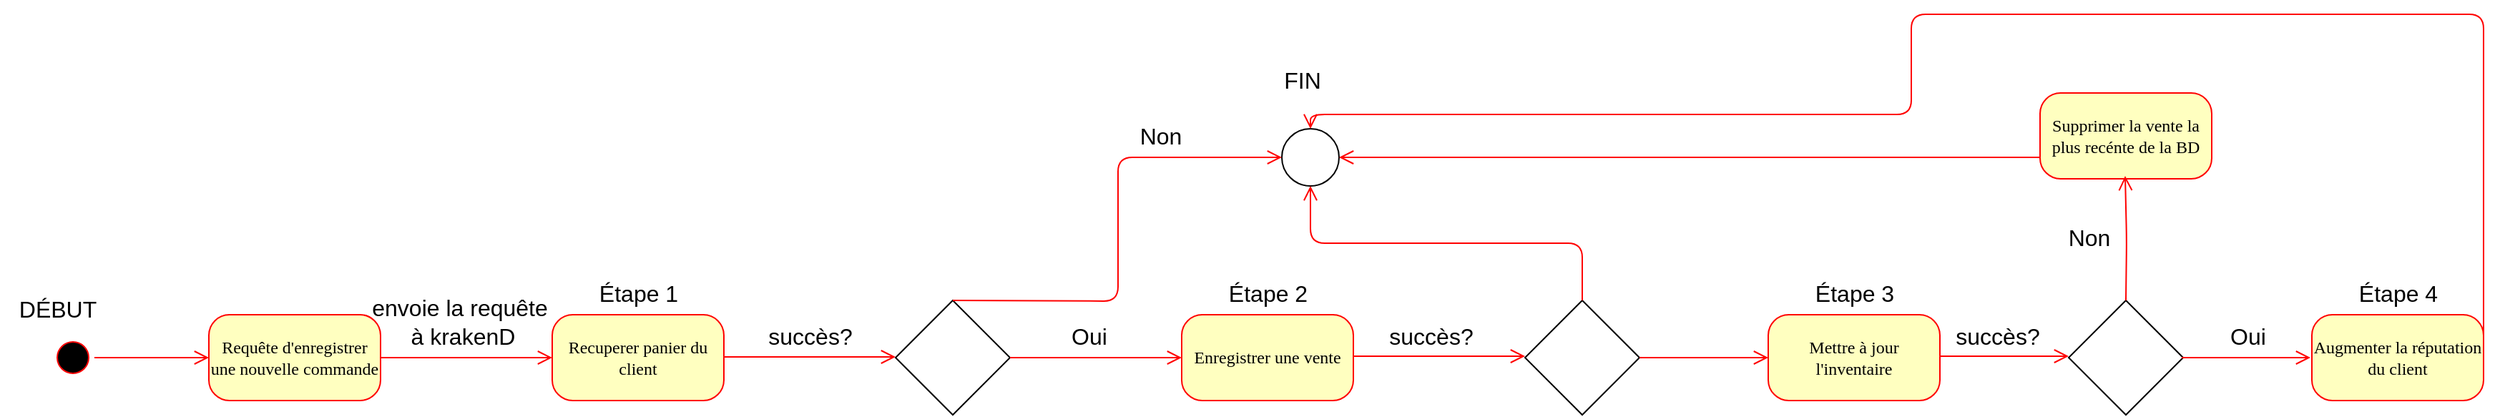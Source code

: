 <mxfile version="28.0.7">
  <diagram name="Page-1" id="58cdce13-f638-feb5-8d6f-7d28b1aa9fa0">
    <mxGraphModel dx="1665" dy="1659" grid="1" gridSize="10" guides="1" tooltips="1" connect="1" arrows="1" fold="1" page="1" pageScale="1" pageWidth="1100" pageHeight="850" background="none" math="0" shadow="0">
      <root>
        <mxCell id="0" />
        <mxCell id="1" parent="0" />
        <mxCell id="382b91b5511bd0f7-1" value="" style="ellipse;html=1;shape=startState;fillColor=#000000;strokeColor=#ff0000;rounded=1;shadow=0;comic=0;labelBackgroundColor=none;fontFamily=Verdana;fontSize=12;fontColor=#000000;align=center;direction=south;" parent="1" vertex="1">
          <mxGeometry x="130" y="135" width="30" height="30" as="geometry" />
        </mxCell>
        <mxCell id="382b91b5511bd0f7-9" value="Requête d&#39;enregistrer une nouvelle commande" style="rounded=1;whiteSpace=wrap;html=1;arcSize=24;fillColor=#ffffc0;strokeColor=#ff0000;shadow=0;comic=0;labelBackgroundColor=none;fontFamily=Verdana;fontSize=12;fontColor=#000000;align=center;" parent="1" vertex="1">
          <mxGeometry x="240" y="120" width="120" height="60" as="geometry" />
        </mxCell>
        <mxCell id="2a3bc250acf0617d-9" style="edgeStyle=orthogonalEdgeStyle;html=1;labelBackgroundColor=none;endArrow=open;endSize=8;strokeColor=#ff0000;fontFamily=Verdana;fontSize=12;align=left;entryX=0;entryY=0.5;entryDx=0;entryDy=0;" parent="1" source="382b91b5511bd0f7-1" target="382b91b5511bd0f7-9" edge="1">
          <mxGeometry relative="1" as="geometry">
            <mxPoint x="240" y="150" as="targetPoint" />
          </mxGeometry>
        </mxCell>
        <mxCell id="inMr3Kb3RCPeifZi25pe-1" value="Recuperer panier du client" style="rounded=1;whiteSpace=wrap;html=1;arcSize=24;fillColor=#ffffc0;strokeColor=#ff0000;shadow=0;comic=0;labelBackgroundColor=none;fontFamily=Verdana;fontSize=12;fontColor=#000000;align=center;" vertex="1" parent="1">
          <mxGeometry x="480" y="120" width="120" height="60" as="geometry" />
        </mxCell>
        <mxCell id="inMr3Kb3RCPeifZi25pe-2" value="" style="rhombus;whiteSpace=wrap;html=1;" vertex="1" parent="1">
          <mxGeometry x="720" y="110" width="80" height="80" as="geometry" />
        </mxCell>
        <mxCell id="inMr3Kb3RCPeifZi25pe-3" style="edgeStyle=orthogonalEdgeStyle;html=1;labelBackgroundColor=none;endArrow=open;endSize=8;strokeColor=#ff0000;fontFamily=Verdana;fontSize=12;align=left;entryX=0;entryY=0.5;entryDx=0;entryDy=0;exitX=1;exitY=0.5;exitDx=0;exitDy=0;" edge="1" parent="1" source="382b91b5511bd0f7-9" target="inMr3Kb3RCPeifZi25pe-1">
          <mxGeometry relative="1" as="geometry">
            <mxPoint x="450" y="250" as="sourcePoint" />
            <mxPoint x="530" y="250" as="targetPoint" />
          </mxGeometry>
        </mxCell>
        <mxCell id="inMr3Kb3RCPeifZi25pe-4" style="edgeStyle=orthogonalEdgeStyle;html=1;labelBackgroundColor=none;endArrow=open;endSize=8;strokeColor=#ff0000;fontFamily=Verdana;fontSize=12;align=left;entryX=0;entryY=0.5;entryDx=0;entryDy=0;exitX=1;exitY=0.5;exitDx=0;exitDy=0;" edge="1" parent="1">
          <mxGeometry relative="1" as="geometry">
            <mxPoint x="600" y="149.5" as="sourcePoint" />
            <mxPoint x="720" y="149.5" as="targetPoint" />
          </mxGeometry>
        </mxCell>
        <mxCell id="inMr3Kb3RCPeifZi25pe-5" value="Étape 1" style="text;html=1;align=center;verticalAlign=middle;resizable=0;points=[];autosize=1;strokeColor=none;fillColor=none;fontSize=16;" vertex="1" parent="1">
          <mxGeometry x="500" y="90" width="80" height="30" as="geometry" />
        </mxCell>
        <mxCell id="inMr3Kb3RCPeifZi25pe-6" value="envoie la requête&lt;div&gt;&amp;nbsp;à krakenD&lt;/div&gt;" style="text;html=1;align=center;verticalAlign=middle;resizable=0;points=[];autosize=1;strokeColor=none;fillColor=none;fontSize=16;" vertex="1" parent="1">
          <mxGeometry x="340" y="100" width="150" height="50" as="geometry" />
        </mxCell>
        <mxCell id="inMr3Kb3RCPeifZi25pe-7" value="succès?" style="text;html=1;align=center;verticalAlign=middle;resizable=0;points=[];autosize=1;strokeColor=none;fillColor=none;fontSize=16;" vertex="1" parent="1">
          <mxGeometry x="620" y="120" width="80" height="30" as="geometry" />
        </mxCell>
        <mxCell id="inMr3Kb3RCPeifZi25pe-8" value="" style="verticalLabelPosition=bottom;shadow=0;dashed=0;align=center;html=1;verticalAlign=top;strokeWidth=1;shape=ellipse;" vertex="1" parent="1">
          <mxGeometry x="990" y="-10" width="40" height="40" as="geometry" />
        </mxCell>
        <mxCell id="inMr3Kb3RCPeifZi25pe-11" value="" style="group" vertex="1" connectable="0" parent="1">
          <mxGeometry x="760" y="23" width="89" height="90" as="geometry" />
        </mxCell>
        <mxCell id="inMr3Kb3RCPeifZi25pe-9" style="edgeStyle=orthogonalEdgeStyle;html=1;labelBackgroundColor=none;endArrow=open;endSize=8;strokeColor=#ff0000;fontFamily=Verdana;fontSize=12;align=left;entryX=0;entryY=0.5;entryDx=0;entryDy=0;exitX=1;exitY=0.5;exitDx=0;exitDy=0;" edge="1" parent="inMr3Kb3RCPeifZi25pe-11" target="inMr3Kb3RCPeifZi25pe-8">
          <mxGeometry relative="1" as="geometry">
            <mxPoint y="87" as="sourcePoint" />
            <mxPoint x="89.748" y="87" as="targetPoint" />
          </mxGeometry>
        </mxCell>
        <mxCell id="inMr3Kb3RCPeifZi25pe-12" style="edgeStyle=orthogonalEdgeStyle;html=1;labelBackgroundColor=none;endArrow=open;endSize=8;strokeColor=#ff0000;fontFamily=Verdana;fontSize=12;align=left;entryX=0;entryY=0.5;entryDx=0;entryDy=0;exitX=1;exitY=0.5;exitDx=0;exitDy=0;" edge="1" parent="1">
          <mxGeometry relative="1" as="geometry">
            <mxPoint x="800" y="150" as="sourcePoint" />
            <mxPoint x="920" y="150" as="targetPoint" />
          </mxGeometry>
        </mxCell>
        <mxCell id="inMr3Kb3RCPeifZi25pe-10" value="Non" style="text;html=1;align=center;verticalAlign=middle;resizable=0;points=[];autosize=1;strokeColor=none;fillColor=none;fontSize=16;" vertex="1" parent="1">
          <mxGeometry x="880" y="-20" width="50" height="30" as="geometry" />
        </mxCell>
        <mxCell id="inMr3Kb3RCPeifZi25pe-13" value="Oui" style="text;html=1;align=center;verticalAlign=middle;resizable=0;points=[];autosize=1;strokeColor=none;fillColor=none;fontSize=16;" vertex="1" parent="1">
          <mxGeometry x="830" y="120" width="50" height="30" as="geometry" />
        </mxCell>
        <mxCell id="inMr3Kb3RCPeifZi25pe-14" value="Enregistrer une vente" style="rounded=1;whiteSpace=wrap;html=1;arcSize=24;fillColor=#ffffc0;strokeColor=#ff0000;shadow=0;comic=0;labelBackgroundColor=none;fontFamily=Verdana;fontSize=12;fontColor=#000000;align=center;" vertex="1" parent="1">
          <mxGeometry x="920" y="120" width="120" height="60" as="geometry" />
        </mxCell>
        <mxCell id="inMr3Kb3RCPeifZi25pe-15" value="" style="rhombus;whiteSpace=wrap;html=1;" vertex="1" parent="1">
          <mxGeometry x="1160" y="110" width="80" height="80" as="geometry" />
        </mxCell>
        <mxCell id="inMr3Kb3RCPeifZi25pe-16" style="edgeStyle=orthogonalEdgeStyle;html=1;labelBackgroundColor=none;endArrow=open;endSize=8;strokeColor=#ff0000;fontFamily=Verdana;fontSize=12;align=left;entryX=0;entryY=0.5;entryDx=0;entryDy=0;exitX=1;exitY=0.5;exitDx=0;exitDy=0;" edge="1" parent="1">
          <mxGeometry relative="1" as="geometry">
            <mxPoint x="1040" y="149" as="sourcePoint" />
            <mxPoint x="1160" y="149" as="targetPoint" />
          </mxGeometry>
        </mxCell>
        <mxCell id="inMr3Kb3RCPeifZi25pe-17" value="succès?" style="text;html=1;align=center;verticalAlign=middle;resizable=0;points=[];autosize=1;strokeColor=none;fillColor=none;fontSize=16;" vertex="1" parent="1">
          <mxGeometry x="1054" y="120" width="80" height="30" as="geometry" />
        </mxCell>
        <mxCell id="inMr3Kb3RCPeifZi25pe-18" value="Étape 2" style="text;html=1;align=center;verticalAlign=middle;resizable=0;points=[];autosize=1;strokeColor=none;fillColor=none;fontSize=16;" vertex="1" parent="1">
          <mxGeometry x="940" y="90" width="80" height="30" as="geometry" />
        </mxCell>
        <mxCell id="inMr3Kb3RCPeifZi25pe-19" style="edgeStyle=orthogonalEdgeStyle;html=1;labelBackgroundColor=none;endArrow=open;endSize=8;strokeColor=#ff0000;fontFamily=Verdana;fontSize=12;align=left;entryX=0;entryY=0.5;entryDx=0;entryDy=0;exitX=1;exitY=0.5;exitDx=0;exitDy=0;" edge="1" parent="1" source="inMr3Kb3RCPeifZi25pe-15">
          <mxGeometry relative="1" as="geometry">
            <mxPoint x="1250" y="150" as="sourcePoint" />
            <mxPoint x="1330" y="150" as="targetPoint" />
          </mxGeometry>
        </mxCell>
        <mxCell id="inMr3Kb3RCPeifZi25pe-20" value="Mettre à jour l&#39;inventaire" style="rounded=1;whiteSpace=wrap;html=1;arcSize=24;fillColor=#ffffc0;strokeColor=#ff0000;shadow=0;comic=0;labelBackgroundColor=none;fontFamily=Verdana;fontSize=12;fontColor=#000000;align=center;" vertex="1" parent="1">
          <mxGeometry x="1330" y="120" width="120" height="60" as="geometry" />
        </mxCell>
        <mxCell id="inMr3Kb3RCPeifZi25pe-21" value="Étape 3" style="text;html=1;align=center;verticalAlign=middle;resizable=0;points=[];autosize=1;strokeColor=none;fillColor=none;fontSize=16;" vertex="1" parent="1">
          <mxGeometry x="1350" y="90" width="80" height="30" as="geometry" />
        </mxCell>
        <mxCell id="inMr3Kb3RCPeifZi25pe-22" style="edgeStyle=orthogonalEdgeStyle;html=1;labelBackgroundColor=none;endArrow=open;endSize=8;strokeColor=#ff0000;fontFamily=Verdana;fontSize=12;align=left;entryX=0.5;entryY=1;entryDx=0;entryDy=0;exitX=0.5;exitY=0;exitDx=0;exitDy=0;" edge="1" parent="1" source="inMr3Kb3RCPeifZi25pe-15" target="inMr3Kb3RCPeifZi25pe-8">
          <mxGeometry relative="1" as="geometry">
            <mxPoint x="1200" y="310" as="sourcePoint" />
            <mxPoint x="1290" y="310" as="targetPoint" />
          </mxGeometry>
        </mxCell>
        <mxCell id="inMr3Kb3RCPeifZi25pe-23" value="" style="rhombus;whiteSpace=wrap;html=1;" vertex="1" parent="1">
          <mxGeometry x="1540" y="110" width="80" height="80" as="geometry" />
        </mxCell>
        <mxCell id="inMr3Kb3RCPeifZi25pe-24" style="edgeStyle=orthogonalEdgeStyle;html=1;labelBackgroundColor=none;endArrow=open;endSize=8;strokeColor=#ff0000;fontFamily=Verdana;fontSize=12;align=left;entryX=0;entryY=0.5;entryDx=0;entryDy=0;exitX=1;exitY=0.5;exitDx=0;exitDy=0;" edge="1" parent="1">
          <mxGeometry relative="1" as="geometry">
            <mxPoint x="1450" y="149" as="sourcePoint" />
            <mxPoint x="1540" y="149" as="targetPoint" />
          </mxGeometry>
        </mxCell>
        <mxCell id="inMr3Kb3RCPeifZi25pe-25" value="succès?" style="text;html=1;align=center;verticalAlign=middle;resizable=0;points=[];autosize=1;strokeColor=none;fillColor=none;fontSize=16;" vertex="1" parent="1">
          <mxGeometry x="1450" y="120" width="80" height="30" as="geometry" />
        </mxCell>
        <mxCell id="inMr3Kb3RCPeifZi25pe-26" value="Supprimer la vente la plus recénte de la BD" style="rounded=1;whiteSpace=wrap;html=1;arcSize=24;fillColor=#ffffc0;strokeColor=#ff0000;shadow=0;comic=0;labelBackgroundColor=none;fontFamily=Verdana;fontSize=12;fontColor=#000000;align=center;" vertex="1" parent="1">
          <mxGeometry x="1520" y="-35" width="120" height="60" as="geometry" />
        </mxCell>
        <mxCell id="inMr3Kb3RCPeifZi25pe-27" style="edgeStyle=orthogonalEdgeStyle;html=1;labelBackgroundColor=none;endArrow=open;endSize=8;strokeColor=#ff0000;fontFamily=Verdana;fontSize=12;align=left;" edge="1" parent="1">
          <mxGeometry relative="1" as="geometry">
            <mxPoint x="1580" y="110" as="sourcePoint" />
            <mxPoint x="1579.5" y="23" as="targetPoint" />
          </mxGeometry>
        </mxCell>
        <mxCell id="inMr3Kb3RCPeifZi25pe-28" value="Non" style="text;html=1;align=center;verticalAlign=middle;resizable=0;points=[];autosize=1;strokeColor=none;fillColor=none;fontSize=16;" vertex="1" parent="1">
          <mxGeometry x="1529" y="51" width="50" height="30" as="geometry" />
        </mxCell>
        <mxCell id="inMr3Kb3RCPeifZi25pe-29" style="edgeStyle=orthogonalEdgeStyle;html=1;labelBackgroundColor=none;endArrow=open;endSize=8;strokeColor=#ff0000;fontFamily=Verdana;fontSize=12;align=left;entryX=1;entryY=0.5;entryDx=0;entryDy=0;exitX=0;exitY=0.75;exitDx=0;exitDy=0;" edge="1" parent="1" source="inMr3Kb3RCPeifZi25pe-26" target="inMr3Kb3RCPeifZi25pe-8">
          <mxGeometry relative="1" as="geometry">
            <mxPoint x="1230" y="-70" as="sourcePoint" />
            <mxPoint x="1350" y="-70" as="targetPoint" />
          </mxGeometry>
        </mxCell>
        <mxCell id="inMr3Kb3RCPeifZi25pe-30" style="edgeStyle=orthogonalEdgeStyle;html=1;labelBackgroundColor=none;endArrow=open;endSize=8;strokeColor=#ff0000;fontFamily=Verdana;fontSize=12;align=left;entryX=0;entryY=0.5;entryDx=0;entryDy=0;exitX=1;exitY=0.5;exitDx=0;exitDy=0;" edge="1" parent="1">
          <mxGeometry relative="1" as="geometry">
            <mxPoint x="1619" y="150" as="sourcePoint" />
            <mxPoint x="1709" y="150" as="targetPoint" />
          </mxGeometry>
        </mxCell>
        <mxCell id="inMr3Kb3RCPeifZi25pe-31" value="Oui" style="text;html=1;align=center;verticalAlign=middle;resizable=0;points=[];autosize=1;strokeColor=none;fillColor=none;fontSize=16;" vertex="1" parent="1">
          <mxGeometry x="1640" y="120" width="50" height="30" as="geometry" />
        </mxCell>
        <mxCell id="inMr3Kb3RCPeifZi25pe-32" value="Augmenter la réputation du client" style="rounded=1;whiteSpace=wrap;html=1;arcSize=24;fillColor=#ffffc0;strokeColor=#ff0000;shadow=0;comic=0;labelBackgroundColor=none;fontFamily=Verdana;fontSize=12;fontColor=#000000;align=center;" vertex="1" parent="1">
          <mxGeometry x="1710" y="120" width="120" height="60" as="geometry" />
        </mxCell>
        <mxCell id="inMr3Kb3RCPeifZi25pe-33" value="Étape 4" style="text;html=1;align=center;verticalAlign=middle;resizable=0;points=[];autosize=1;strokeColor=none;fillColor=none;fontSize=16;" vertex="1" parent="1">
          <mxGeometry x="1730" y="90" width="80" height="30" as="geometry" />
        </mxCell>
        <mxCell id="inMr3Kb3RCPeifZi25pe-34" style="edgeStyle=orthogonalEdgeStyle;html=1;labelBackgroundColor=none;endArrow=open;endSize=8;strokeColor=#ff0000;fontFamily=Verdana;fontSize=12;align=left;exitX=1;exitY=0.5;exitDx=0;exitDy=0;entryX=0.5;entryY=0;entryDx=0;entryDy=0;" edge="1" parent="1" target="inMr3Kb3RCPeifZi25pe-8">
          <mxGeometry relative="1" as="geometry">
            <mxPoint x="1830" y="150" as="sourcePoint" />
            <mxPoint x="1950" y="-70" as="targetPoint" />
            <Array as="points">
              <mxPoint x="1830" y="-90" />
              <mxPoint x="1430" y="-90" />
              <mxPoint x="1430" y="-20" />
              <mxPoint x="1010" y="-20" />
            </Array>
          </mxGeometry>
        </mxCell>
        <mxCell id="inMr3Kb3RCPeifZi25pe-35" value="FIN" style="text;html=1;align=center;verticalAlign=middle;resizable=0;points=[];autosize=1;strokeColor=none;fillColor=none;fontSize=16;" vertex="1" parent="1">
          <mxGeometry x="979" y="-59" width="50" height="30" as="geometry" />
        </mxCell>
        <mxCell id="inMr3Kb3RCPeifZi25pe-36" value="DÉBUT" style="text;html=1;align=center;verticalAlign=middle;resizable=0;points=[];autosize=1;strokeColor=none;fillColor=none;fontSize=16;" vertex="1" parent="1">
          <mxGeometry x="94" y="101" width="80" height="30" as="geometry" />
        </mxCell>
      </root>
    </mxGraphModel>
  </diagram>
</mxfile>
